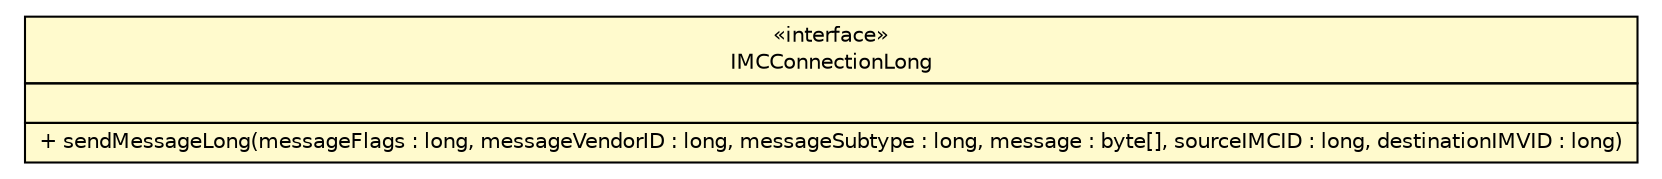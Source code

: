 #!/usr/local/bin/dot
#
# Class diagram 
# Generated by UMLGraph version R5_6 (http://www.umlgraph.org/)
#

digraph G {
	edge [fontname="Helvetica",fontsize=10,labelfontname="Helvetica",labelfontsize=10];
	node [fontname="Helvetica",fontsize=10,shape=plaintext];
	nodesep=0.25;
	ranksep=0.5;
	// org.trustedcomputinggroup.tnc.ifimc.IMCConnectionLong
	c64 [label=<<table title="org.trustedcomputinggroup.tnc.ifimc.IMCConnectionLong" border="0" cellborder="1" cellspacing="0" cellpadding="2" port="p" bgcolor="lemonChiffon" href="./IMCConnectionLong.html">
		<tr><td><table border="0" cellspacing="0" cellpadding="1">
<tr><td align="center" balign="center"> &#171;interface&#187; </td></tr>
<tr><td align="center" balign="center"> IMCConnectionLong </td></tr>
		</table></td></tr>
		<tr><td><table border="0" cellspacing="0" cellpadding="1">
<tr><td align="left" balign="left">  </td></tr>
		</table></td></tr>
		<tr><td><table border="0" cellspacing="0" cellpadding="1">
<tr><td align="left" balign="left"> + sendMessageLong(messageFlags : long, messageVendorID : long, messageSubtype : long, message : byte[], sourceIMCID : long, destinationIMVID : long) </td></tr>
		</table></td></tr>
		</table>>, URL="./IMCConnectionLong.html", fontname="Helvetica", fontcolor="black", fontsize=10.0];
}

